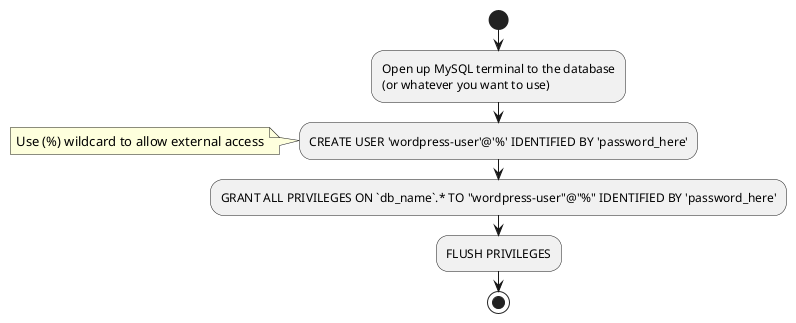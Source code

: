@startuml

start
  :Open up MySQL terminal to the database
  (or whatever you want to use);
  :CREATE USER 'wordpress-user'@'%' IDENTIFIED BY 'password_here';
    note
      Use (%) wildcard to allow external access
    end note
  :GRANT ALL PRIVILEGES ON `db_name`.* TO "wordpress-user"@"%" IDENTIFIED BY 'password_here';
  :FLUSH PRIVILEGES;
stop

@enduml
